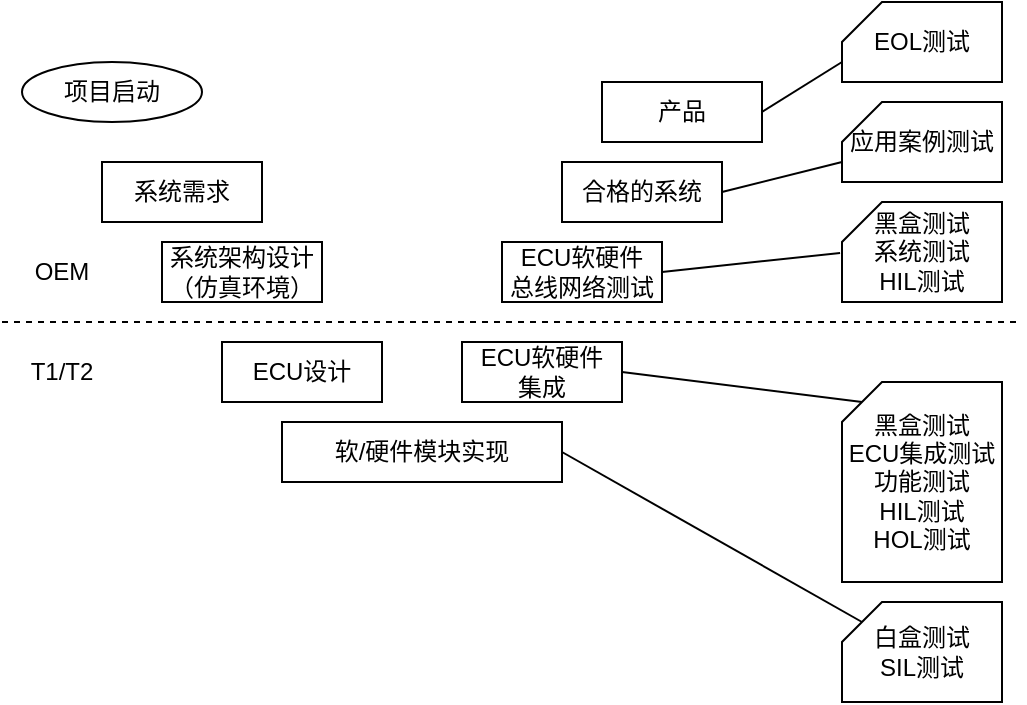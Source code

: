 <mxfile>
    <diagram id="fHkxbdIU0DCEsnaprkvq" name="第 1 页">
        <mxGraphModel dx="770" dy="424" grid="1" gridSize="10" guides="1" tooltips="1" connect="1" arrows="1" fold="1" page="1" pageScale="1" pageWidth="827" pageHeight="1169" math="0" shadow="0">
            <root>
                <mxCell id="0"/>
                <mxCell id="1" parent="0"/>
                <mxCell id="2" value="项目启动" style="ellipse;whiteSpace=wrap;html=1;" vertex="1" parent="1">
                    <mxGeometry x="60" y="50" width="90" height="30" as="geometry"/>
                </mxCell>
                <mxCell id="3" value="系统需求" style="rounded=0;whiteSpace=wrap;html=1;" vertex="1" parent="1">
                    <mxGeometry x="100" y="100" width="80" height="30" as="geometry"/>
                </mxCell>
                <mxCell id="4" value="系统架构设计&lt;br&gt;（仿真环境）" style="rounded=0;whiteSpace=wrap;html=1;" vertex="1" parent="1">
                    <mxGeometry x="130" y="140" width="80" height="30" as="geometry"/>
                </mxCell>
                <mxCell id="5" value="ECU设计" style="rounded=0;whiteSpace=wrap;html=1;" vertex="1" parent="1">
                    <mxGeometry x="160" y="190" width="80" height="30" as="geometry"/>
                </mxCell>
                <mxCell id="6" value="" style="endArrow=none;dashed=1;html=1;" edge="1" parent="1">
                    <mxGeometry width="50" height="50" relative="1" as="geometry">
                        <mxPoint x="50" y="180" as="sourcePoint"/>
                        <mxPoint x="560" y="180" as="targetPoint"/>
                    </mxGeometry>
                </mxCell>
                <mxCell id="8" value="OEM" style="text;html=1;strokeColor=none;fillColor=none;align=center;verticalAlign=middle;whiteSpace=wrap;rounded=0;" vertex="1" parent="1">
                    <mxGeometry x="50" y="140" width="60" height="30" as="geometry"/>
                </mxCell>
                <mxCell id="9" value="T1/T2" style="text;html=1;strokeColor=none;fillColor=none;align=center;verticalAlign=middle;whiteSpace=wrap;rounded=0;" vertex="1" parent="1">
                    <mxGeometry x="50" y="190" width="60" height="30" as="geometry"/>
                </mxCell>
                <mxCell id="18" style="edgeStyle=none;html=1;exitX=1;exitY=0.5;exitDx=0;exitDy=0;entryX=0;entryY=0;entryDx=10;entryDy=10;entryPerimeter=0;endArrow=none;endFill=0;" edge="1" parent="1" source="10" target="17">
                    <mxGeometry relative="1" as="geometry"/>
                </mxCell>
                <mxCell id="10" value="软/硬件模块实现" style="rounded=0;whiteSpace=wrap;html=1;" vertex="1" parent="1">
                    <mxGeometry x="190" y="230" width="140" height="30" as="geometry"/>
                </mxCell>
                <mxCell id="19" style="edgeStyle=none;html=1;exitX=1;exitY=0.5;exitDx=0;exitDy=0;entryX=0;entryY=0;entryDx=10;entryDy=10;entryPerimeter=0;endArrow=none;endFill=0;" edge="1" parent="1" source="12" target="16">
                    <mxGeometry relative="1" as="geometry"/>
                </mxCell>
                <mxCell id="12" value="ECU软硬件&lt;br&gt;集成" style="rounded=0;whiteSpace=wrap;html=1;" vertex="1" parent="1">
                    <mxGeometry x="280" y="190" width="80" height="30" as="geometry"/>
                </mxCell>
                <mxCell id="16" value="黑盒测试&lt;br&gt;ECU集成测试&lt;br&gt;功能测试&lt;br&gt;HIL测试&lt;br&gt;HOL测试" style="shape=card;whiteSpace=wrap;html=1;size=20;" vertex="1" parent="1">
                    <mxGeometry x="470" y="210" width="80" height="100" as="geometry"/>
                </mxCell>
                <mxCell id="17" value="白盒测试&lt;br&gt;SIL测试" style="shape=card;whiteSpace=wrap;html=1;size=20;" vertex="1" parent="1">
                    <mxGeometry x="470" y="320" width="80" height="50" as="geometry"/>
                </mxCell>
                <mxCell id="22" style="edgeStyle=none;html=1;exitX=1;exitY=0.5;exitDx=0;exitDy=0;entryX=-0.012;entryY=0.51;entryDx=0;entryDy=0;entryPerimeter=0;endArrow=none;endFill=0;" edge="1" parent="1" source="20" target="21">
                    <mxGeometry relative="1" as="geometry"/>
                </mxCell>
                <mxCell id="20" value="ECU软硬件&lt;br&gt;总线网络测试" style="rounded=0;whiteSpace=wrap;html=1;" vertex="1" parent="1">
                    <mxGeometry x="300" y="140" width="80" height="30" as="geometry"/>
                </mxCell>
                <mxCell id="21" value="黑盒测试&lt;br&gt;系统测试&lt;br&gt;HIL测试" style="shape=card;whiteSpace=wrap;html=1;size=20;" vertex="1" parent="1">
                    <mxGeometry x="470" y="120" width="80" height="50" as="geometry"/>
                </mxCell>
                <mxCell id="28" style="edgeStyle=none;html=1;exitX=1;exitY=0.5;exitDx=0;exitDy=0;entryX=0;entryY=0;entryDx=0;entryDy=30;entryPerimeter=0;endArrow=none;endFill=0;" edge="1" parent="1" source="23" target="24">
                    <mxGeometry relative="1" as="geometry"/>
                </mxCell>
                <mxCell id="23" value="合格的系统" style="rounded=0;whiteSpace=wrap;html=1;" vertex="1" parent="1">
                    <mxGeometry x="330" y="100" width="80" height="30" as="geometry"/>
                </mxCell>
                <mxCell id="24" value="应用案例测试" style="shape=card;whiteSpace=wrap;html=1;size=20;" vertex="1" parent="1">
                    <mxGeometry x="470" y="70" width="80" height="40" as="geometry"/>
                </mxCell>
                <mxCell id="27" style="edgeStyle=none;html=1;exitX=1;exitY=0.5;exitDx=0;exitDy=0;entryX=0;entryY=0;entryDx=0;entryDy=30;entryPerimeter=0;endArrow=none;endFill=0;" edge="1" parent="1" source="25" target="26">
                    <mxGeometry relative="1" as="geometry"/>
                </mxCell>
                <mxCell id="25" value="产品" style="rounded=0;whiteSpace=wrap;html=1;" vertex="1" parent="1">
                    <mxGeometry x="350" y="60" width="80" height="30" as="geometry"/>
                </mxCell>
                <mxCell id="26" value="EOL测试" style="shape=card;whiteSpace=wrap;html=1;size=20;" vertex="1" parent="1">
                    <mxGeometry x="470" y="20" width="80" height="40" as="geometry"/>
                </mxCell>
            </root>
        </mxGraphModel>
    </diagram>
</mxfile>